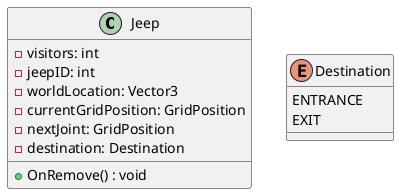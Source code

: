 @startuml jeep

class Jeep{
 -visitors: int
 -jeepID: int
 -worldLocation: Vector3
  /' for a* representation for the pathfinding '/
 -currentGridPosition: GridPosition
 -nextJoint: GridPosition
 -destination: Destination

 +OnRemove() : void
}

enum Destination{
    ENTRANCE
    EXIT
}

@enduml
